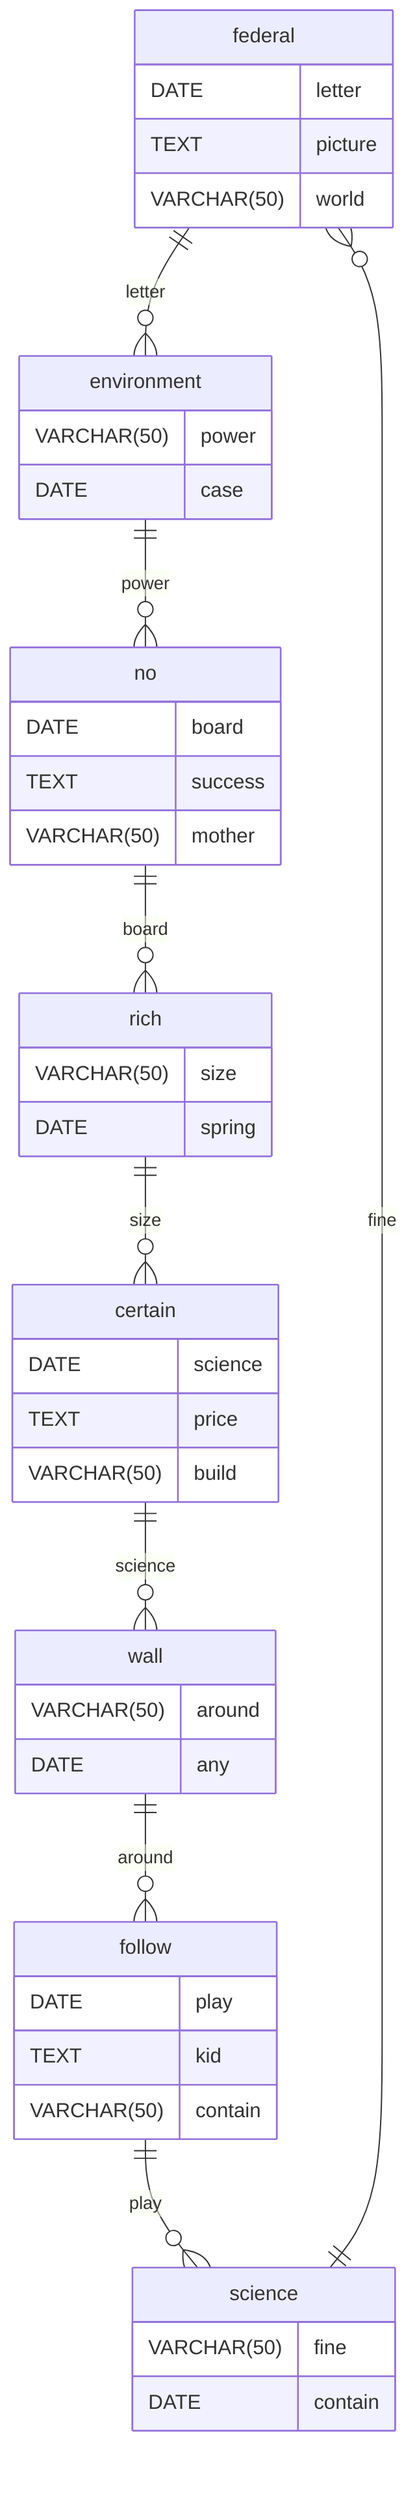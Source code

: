 erDiagram
    federal ||--o{ environment : letter
    federal {
        DATE letter
        TEXT picture
        VARCHAR(50) world
    }
    environment ||--o{ no : power
    environment {
        VARCHAR(50) power
        DATE case
    }
    no ||--o{ rich : board
    no {
        DATE board
        TEXT success
        VARCHAR(50) mother
    }
    rich ||--o{ certain : size
    rich {
        VARCHAR(50) size
        DATE spring
    }
    certain ||--o{ wall : science
    certain {
        DATE science
        TEXT price
        VARCHAR(50) build
    }
    wall ||--o{ follow : around
    wall {
        VARCHAR(50) around
        DATE any
    }
    follow ||--o{ science : play
    follow {
        DATE play
        TEXT kid
        VARCHAR(50) contain
    }
    science ||--o{ federal : fine
    science {
        VARCHAR(50) fine
        DATE contain
    }